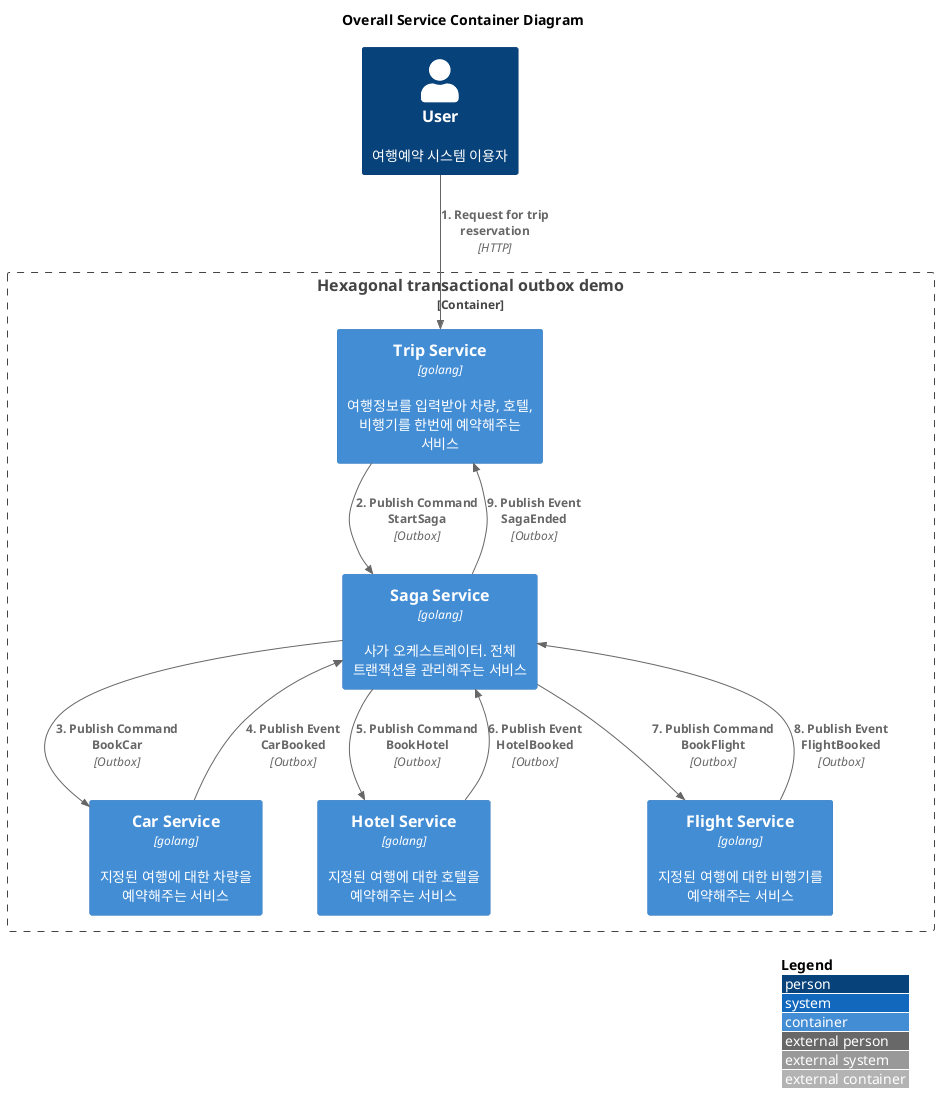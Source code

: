 @startuml overall-service-container

!include <c4/C4_Container.puml>  

LAYOUT_WITH_LEGEND()

title Overall Service Container Diagram

Person(client, "User", "여행예약 시스템 이용자")

Container_Boundary(b0, "Hexagonal transactional outbox demo") {
  Container(trip, "Trip Service", "golang",  "여행정보를 입력받아 차량, 호텔, 비행기를 한번에 예약해주는 서비스")
  Container(saga, "Saga Service", "golang",  "사가 오케스트레이터. 전체 트랜잭션을 관리해주는 서비스")
  Container(car, "Car Service", "golang",  "지정된 여행에 대한 차량을 예약해주는 서비스")
  Container(hotel, "Hotel Service", "golang",  "지정된 여행에 대한 호텔을 예약해주는 서비스")
  Container(flight, "Flight Service", "golang",  "지정된 여행에 대한 비행기를 예약해주는 서비스")
}

Rel(client, trip, "1. Request for trip reservation", "HTTP")
Rel(trip, saga, "2. Publish Command StartSaga", "Outbox")
Rel(saga, car, "3. Publish Command BookCar", "Outbox")
Rel_Back(saga, car, "4. Publish Event CarBooked", "Outbox")
Rel(saga, hotel, "5. Publish Command BookHotel", "Outbox")
Rel_Back(saga, hotel, "6. Publish Event HotelBooked", "Outbox")
Rel(saga, flight, "7. Publish Command BookFlight", "Outbox")
Rel_Back(saga, flight, "8. Publish Event FlightBooked", "Outbox")
Rel_Back(trip, saga, "9. Publish Event SagaEnded", "Outbox")

@enduml